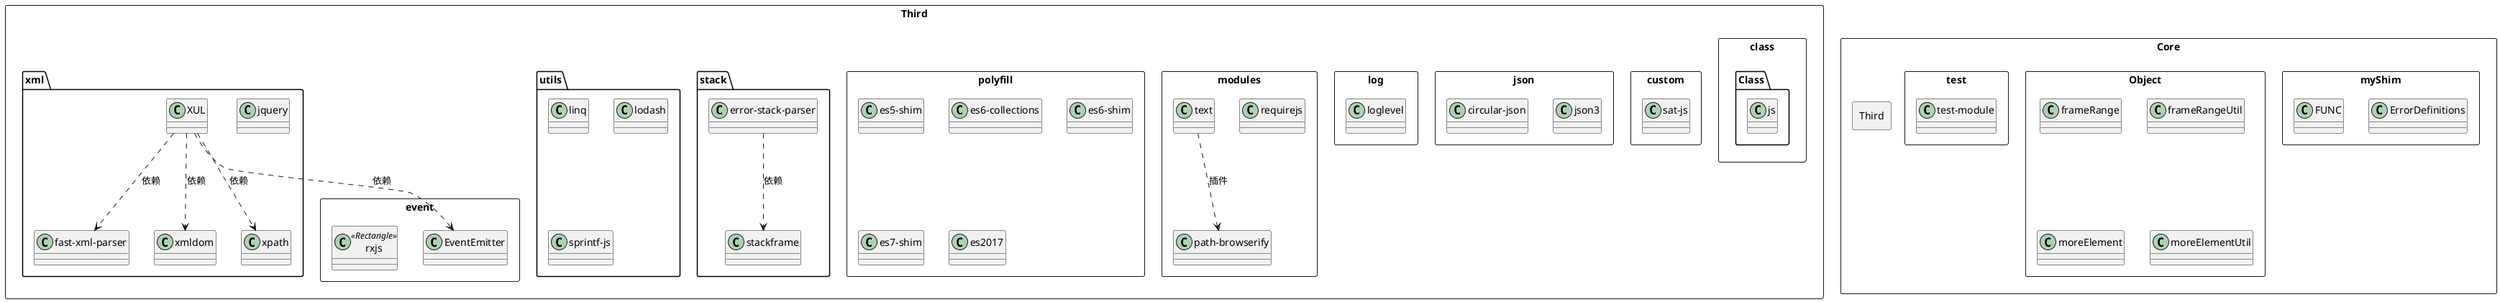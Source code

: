 @startuml
'<url id="cvt8el13ntnor38nbkdg" type="url" status="parsed" title="Class Diagram syntax and features" wc="35552">https://plantuml.com/class-diagram</url>

package "Third" <<Rectangle>> {
    package "class" <<Rectangle>> {
        class "Class.js"{}
    }
    package "custom"<<Rectangle>> {
        class "sat-js"{}
    }
    package "event" <<Rectangle>> {
        class "EventEmitter" {}
        class "rxjs" <<Rectangle>> {}
    }
    package "json"<<Rectangle>>{
        class "json3" {}
        class "circular-json" {}
    }

    package "log"<<Rectangle>>{
        class "loglevel"{}
    }

    package "modules"<<Rectangle>>{
        class "path-browserify"{}
        class "requirejs"{}
        class "text"{}

        "text" ..> "path-browserify" : 插件
    }
    package "polyfill"<<Rectangle>>{
        class "es5-shim"{}
        class "es6-collections"{}
        class "es6-shim"{}
        class "es7-shim"{}
        class "es2017"{}
    }
    package "stack"{
        class "error-stack-parser"{}
        class "stackframe"{}

        "error-stack-parser" ..> "stackframe" : 依赖
    }
    package "utils"{
        class "linq"{}
        class "lodash"{}
        class "sprintf-js"{}
    }

    package "xml"{
        class "fast-xml-parser"{}
        class "jquery"{}
        class "xmldom"{}
        class "xpath"{}
        class "XUL"{}

        "XUL" ..> "fast-xml-parser" : 依赖
        "XUL" ..> "xmldom" : 依赖
        "XUL" ..> "xpath" : 依赖
        "XUL" ..> "EventEmitter" : 依赖
    }
}

package "Core" <<Rectangle>> {
    package "myShim"<<Rectangle>>{
        class "ErrorDefinitions"{}
        class "FUNC"{}
    }
    package "Object"<<Rectangle>>{
        class "frameRange"{}
        class "frameRangeUtil"{}
        class "moreElement"{}
        class "moreElementUtil"{}
    }
    package "test"<<Rectangle>>{
        class "test-module"{}
    }

    package "Third"<<Rectangle>>{
    }
}





@enduml
